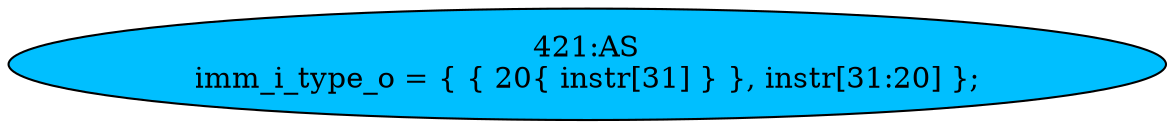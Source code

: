 strict digraph "" {
	node [label="\N"];
	"421:AS"	 [ast="<pyverilog.vparser.ast.Assign object at 0x7f22371019d0>",
		def_var="['imm_i_type_o']",
		fillcolor=deepskyblue,
		label="421:AS
imm_i_type_o = { { 20{ instr[31] } }, instr[31:20] };",
		statements="[]",
		style=filled,
		typ=Assign,
		use_var="['instr', 'instr']"];
}
